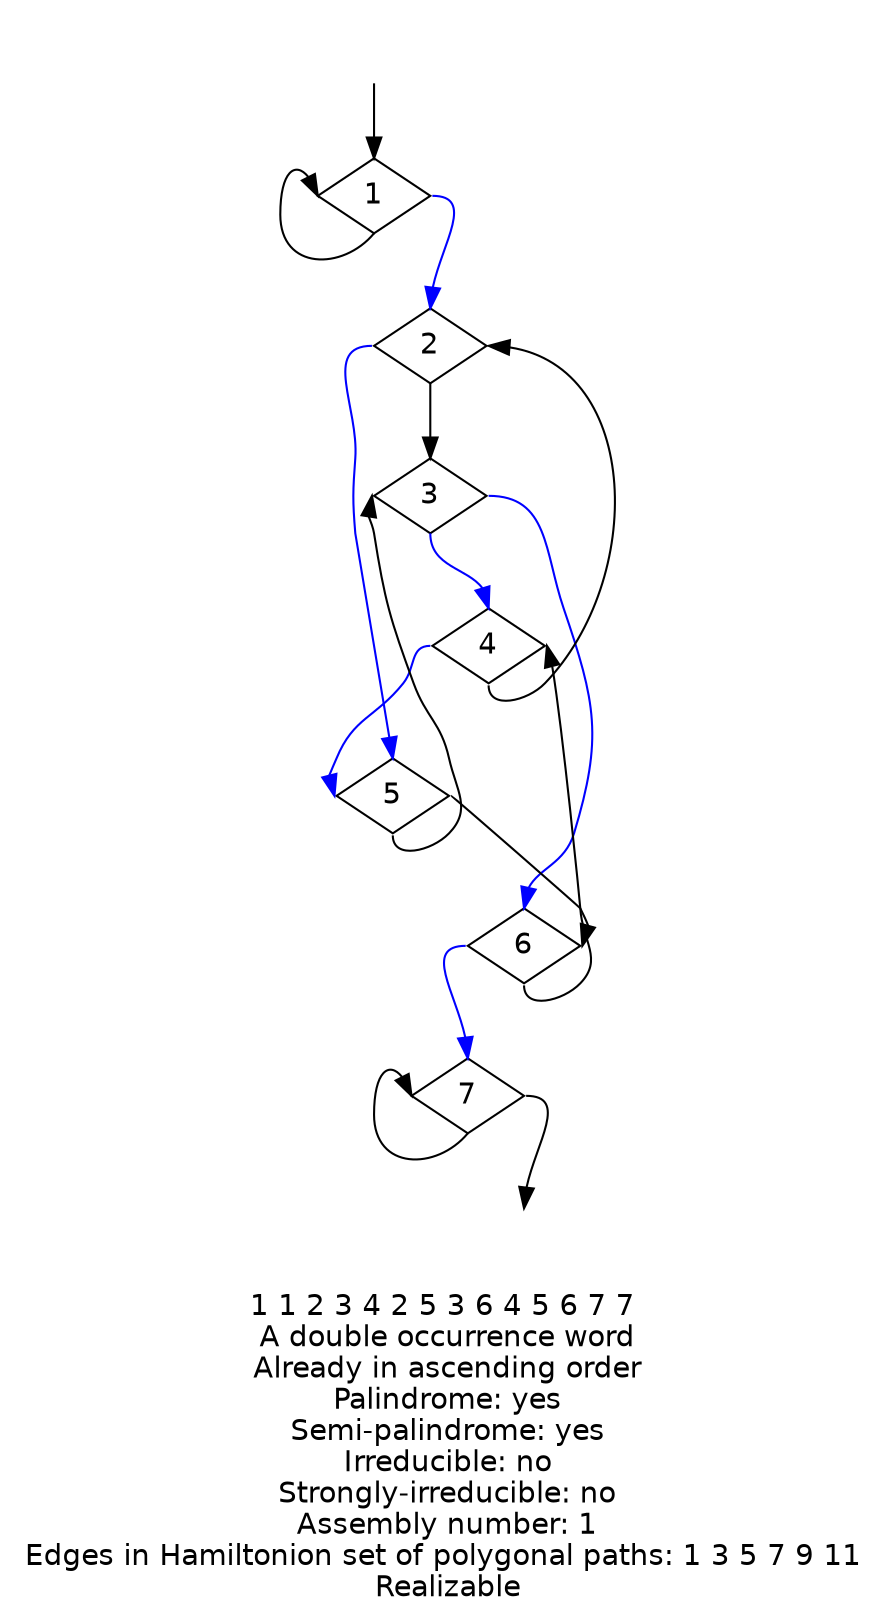 digraph {
fontname="Helvetica"
node [fontname="Helvetica"]
node [shape=diamond]
label="1 1 2 3 4 2 5 3 6 4 5 6 7 7 \nA double occurrence word\nAlready in ascending order\nPalindrome: yes\nSemi-palindrome: yes\nIrreducible: no\nStrongly-irreducible: no\nAssembly number: 1\nEdges in Hamiltonion set of polygonal paths: 1 3 5 7 9 11 \nRealizable\n"
a [style="invis"]
b [style="invis"]
a:s -> 1:n
1:s -> 1:w
1:e -> 2:n [color="blue"]
2:s -> 3:n
3:s -> 4:n [color="blue"]
4:s -> 2:e
2:w -> 5:n [color="blue"]
5:s -> 3:w
3:e -> 6:n [color="blue"]
6:s -> 4:e
4:w -> 5:w [color="blue"]
5:e -> 6:e
6:w -> 7:n [color="blue"]
7:s -> 7:w
7:e -> b:n
}
